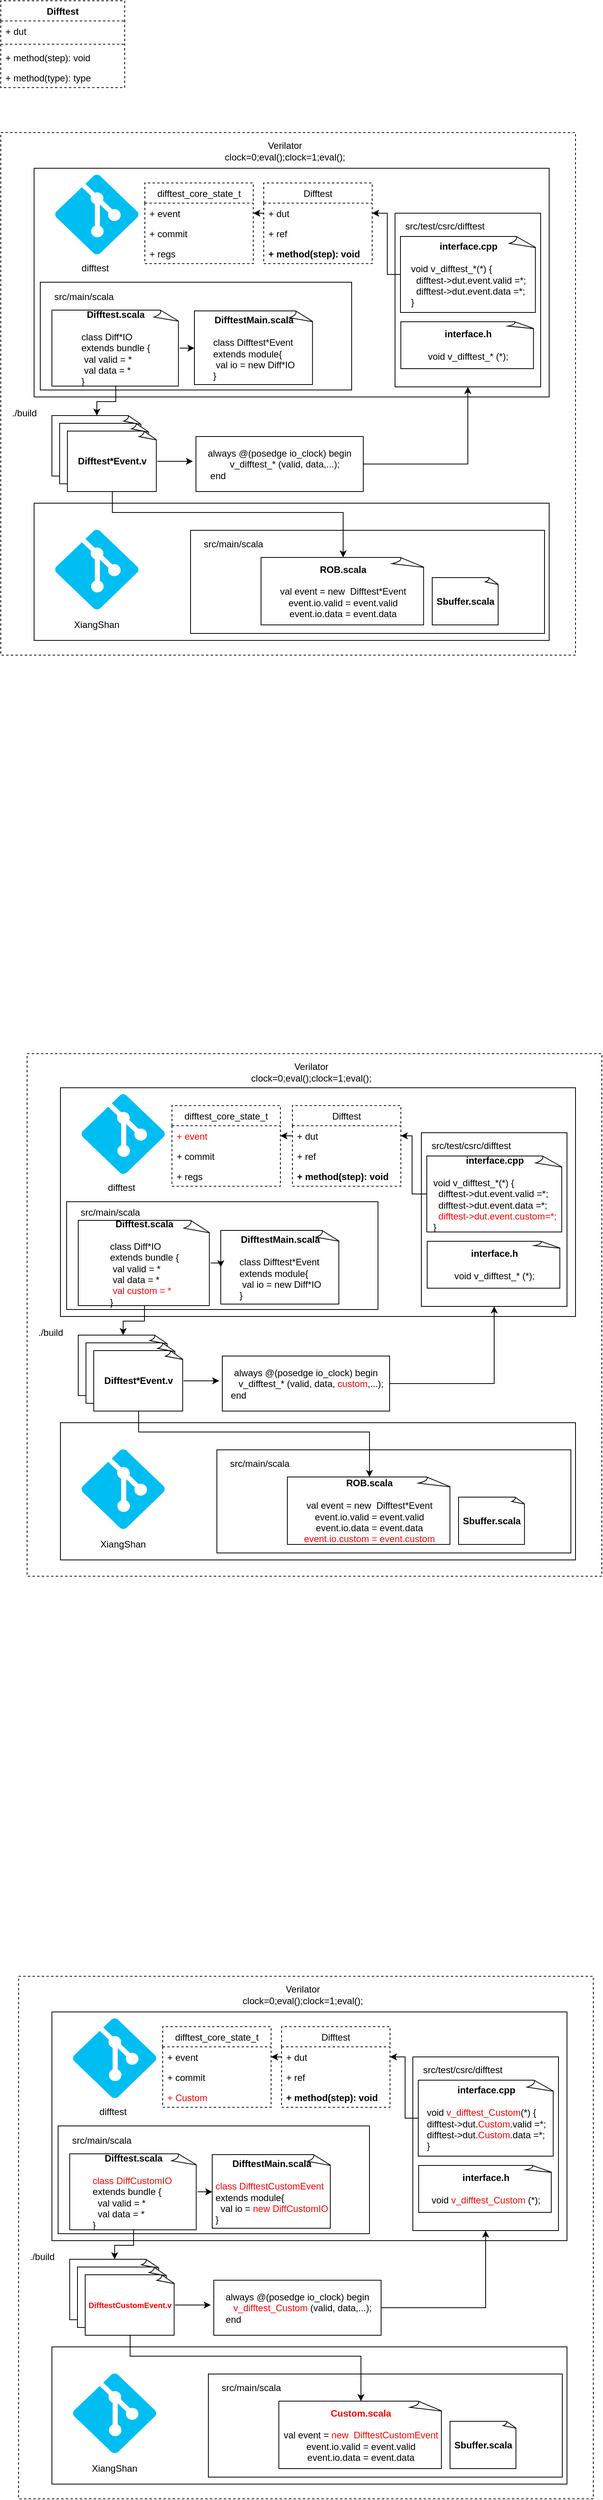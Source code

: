 <mxfile version="20.6.0" type="github">
  <diagram id="c9EQJKy3X6T9OGDmbaaM" name="第 1 页">
    <mxGraphModel dx="976" dy="1898" grid="0" gridSize="10" guides="1" tooltips="1" connect="1" arrows="1" fold="1" page="1" pageScale="1" pageWidth="827" pageHeight="1169" math="0" shadow="0">
      <root>
        <mxCell id="0" />
        <mxCell id="1" parent="0" />
        <mxCell id="W4_UKcA4W3yy70WwRPlZ-66" value="" style="rounded=0;whiteSpace=wrap;html=1;fontColor=#FF0000;fillColor=none;dashed=1;" vertex="1" parent="1">
          <mxGeometry x="50" y="1212" width="742" height="674" as="geometry" />
        </mxCell>
        <mxCell id="W4_UKcA4W3yy70WwRPlZ-64" value="" style="rounded=0;whiteSpace=wrap;html=1;fontColor=#FF0000;fillColor=none;dashed=1;" vertex="1" parent="1">
          <mxGeometry x="16" y="24" width="742" height="674" as="geometry" />
        </mxCell>
        <mxCell id="W4_UKcA4W3yy70WwRPlZ-2" value="" style="rounded=0;whiteSpace=wrap;html=1;" vertex="1" parent="1">
          <mxGeometry x="59" y="70" width="665" height="295" as="geometry" />
        </mxCell>
        <mxCell id="W4_UKcA4W3yy70WwRPlZ-1" value="" style="verticalLabelPosition=bottom;html=1;verticalAlign=top;align=center;strokeColor=none;fillColor=#00BEF2;shape=mxgraph.azure.git_repository;" vertex="1" parent="1">
          <mxGeometry x="86" y="78" width="108" height="103" as="geometry" />
        </mxCell>
        <mxCell id="W4_UKcA4W3yy70WwRPlZ-3" value="difftest" style="text;html=1;strokeColor=none;fillColor=none;align=center;verticalAlign=middle;whiteSpace=wrap;rounded=0;" vertex="1" parent="1">
          <mxGeometry x="108" y="184" width="60" height="30" as="geometry" />
        </mxCell>
        <mxCell id="W4_UKcA4W3yy70WwRPlZ-9" style="edgeStyle=orthogonalEdgeStyle;rounded=0;orthogonalLoop=1;jettySize=auto;html=1;exitX=0.5;exitY=1;exitDx=0;exitDy=0;exitPerimeter=0;" edge="1" parent="1" source="W4_UKcA4W3yy70WwRPlZ-7" target="W4_UKcA4W3yy70WwRPlZ-8">
          <mxGeometry relative="1" as="geometry" />
        </mxCell>
        <mxCell id="W4_UKcA4W3yy70WwRPlZ-8" value="Difftest*.v" style="whiteSpace=wrap;html=1;shape=mxgraph.basic.document" vertex="1" parent="1">
          <mxGeometry x="82" y="389" width="116" height="78" as="geometry" />
        </mxCell>
        <mxCell id="W4_UKcA4W3yy70WwRPlZ-10" value="Difftest*.v" style="whiteSpace=wrap;html=1;shape=mxgraph.basic.document" vertex="1" parent="1">
          <mxGeometry x="92" y="399" width="116" height="78" as="geometry" />
        </mxCell>
        <mxCell id="W4_UKcA4W3yy70WwRPlZ-13" style="edgeStyle=orthogonalEdgeStyle;rounded=0;orthogonalLoop=1;jettySize=auto;html=1;exitX=1;exitY=0.5;exitDx=0;exitDy=0;exitPerimeter=0;" edge="1" parent="1" source="W4_UKcA4W3yy70WwRPlZ-11">
          <mxGeometry relative="1" as="geometry">
            <mxPoint x="264" y="448" as="targetPoint" />
          </mxGeometry>
        </mxCell>
        <mxCell id="W4_UKcA4W3yy70WwRPlZ-11" value="&lt;b&gt;Difftest*Event.v&lt;/b&gt;" style="whiteSpace=wrap;html=1;shape=mxgraph.basic.document" vertex="1" parent="1">
          <mxGeometry x="102" y="409" width="116" height="78" as="geometry" />
        </mxCell>
        <mxCell id="W4_UKcA4W3yy70WwRPlZ-21" value="" style="rounded=0;whiteSpace=wrap;html=1;fillColor=none;" vertex="1" parent="1">
          <mxGeometry x="67" y="217" width="402" height="139" as="geometry" />
        </mxCell>
        <mxCell id="W4_UKcA4W3yy70WwRPlZ-30" style="edgeStyle=orthogonalEdgeStyle;rounded=0;orthogonalLoop=1;jettySize=auto;html=1;exitX=1;exitY=0.5;exitDx=0;exitDy=0;" edge="1" parent="1" source="W4_UKcA4W3yy70WwRPlZ-14" target="W4_UKcA4W3yy70WwRPlZ-22">
          <mxGeometry relative="1" as="geometry" />
        </mxCell>
        <mxCell id="W4_UKcA4W3yy70WwRPlZ-14" value="&lt;div&gt;always @(posedge io_clock) begin&lt;/div&gt;&lt;div&gt;&amp;nbsp; &amp;nbsp; v_difftest_* (valid, data,...);&lt;/div&gt;&lt;div&gt;&lt;div style=&quot;text-align: left;&quot;&gt;&amp;nbsp;end&lt;/div&gt;&lt;/div&gt;" style="rounded=0;whiteSpace=wrap;html=1;" vertex="1" parent="1">
          <mxGeometry x="268" y="416" width="216" height="71" as="geometry" />
        </mxCell>
        <mxCell id="W4_UKcA4W3yy70WwRPlZ-15" value="./build" style="text;html=1;align=center;verticalAlign=middle;resizable=0;points=[];autosize=1;strokeColor=none;fillColor=none;" vertex="1" parent="1">
          <mxGeometry x="21" y="373" width="50" height="26" as="geometry" />
        </mxCell>
        <mxCell id="W4_UKcA4W3yy70WwRPlZ-18" value="&lt;b&gt;DifftestMain.scala&lt;br&gt;&lt;/b&gt;&lt;br&gt;&lt;div style=&quot;text-align: left;&quot;&gt;class Difftest*Event&lt;/div&gt;&lt;div style=&quot;text-align: left;&quot;&gt;extends module{&lt;/div&gt;&lt;div style=&quot;text-align: left;&quot;&gt;&lt;span style=&quot;white-space: pre;&quot;&gt;	&lt;/span&gt;val io = new Diff*IO&lt;/div&gt;&lt;div style=&quot;text-align: left;&quot;&gt;}&lt;/div&gt;" style="whiteSpace=wrap;html=1;shape=mxgraph.basic.document" vertex="1" parent="1">
          <mxGeometry x="266" y="254" width="154" height="95" as="geometry" />
        </mxCell>
        <mxCell id="W4_UKcA4W3yy70WwRPlZ-23" style="edgeStyle=orthogonalEdgeStyle;rounded=0;orthogonalLoop=1;jettySize=auto;html=1;exitX=1;exitY=0.5;exitDx=0;exitDy=0;exitPerimeter=0;entryX=0;entryY=0.5;entryDx=0;entryDy=0;entryPerimeter=0;" edge="1" parent="1" source="W4_UKcA4W3yy70WwRPlZ-7" target="W4_UKcA4W3yy70WwRPlZ-18">
          <mxGeometry relative="1" as="geometry" />
        </mxCell>
        <mxCell id="W4_UKcA4W3yy70WwRPlZ-7" value="&lt;b&gt;Difftest.scala&lt;br&gt;&lt;/b&gt;&lt;br&gt;&lt;div style=&quot;text-align: left;&quot;&gt;class Diff*IO&amp;nbsp;&lt;/div&gt;&lt;div style=&quot;text-align: left;&quot;&gt;extends bundle {&lt;/div&gt;&lt;div style=&quot;text-align: left;&quot;&gt;&lt;span style=&quot;white-space: pre;&quot;&gt;	val valid = *&lt;/span&gt;&lt;br&gt;&lt;/div&gt;&lt;div style=&quot;text-align: left;&quot;&gt;&lt;span style=&quot;white-space: pre;&quot;&gt;	val data = *&lt;/span&gt;&lt;br&gt;&lt;/div&gt;&lt;div style=&quot;&quot;&gt;&lt;div style=&quot;&quot;&gt;&lt;div style=&quot;&quot;&gt;&lt;div style=&quot;&quot;&gt;&lt;div style=&quot;text-align: left;&quot;&gt;}&lt;/div&gt;&lt;/div&gt;&lt;/div&gt;&lt;/div&gt;&lt;/div&gt;" style="whiteSpace=wrap;html=1;shape=mxgraph.basic.document" vertex="1" parent="1">
          <mxGeometry x="82" y="253" width="165" height="98" as="geometry" />
        </mxCell>
        <mxCell id="W4_UKcA4W3yy70WwRPlZ-22" value="" style="rounded=0;whiteSpace=wrap;html=1;fillColor=none;" vertex="1" parent="1">
          <mxGeometry x="525" y="128" width="188" height="224" as="geometry" />
        </mxCell>
        <mxCell id="W4_UKcA4W3yy70WwRPlZ-24" value="src/main/scala" style="text;html=1;align=center;verticalAlign=middle;resizable=0;points=[];autosize=1;strokeColor=none;fillColor=none;" vertex="1" parent="1">
          <mxGeometry x="75" y="223" width="95" height="26" as="geometry" />
        </mxCell>
        <mxCell id="W4_UKcA4W3yy70WwRPlZ-25" value="src/test/csrc/difftest" style="text;html=1;align=center;verticalAlign=middle;resizable=0;points=[];autosize=1;strokeColor=none;fillColor=none;" vertex="1" parent="1">
          <mxGeometry x="529" y="132" width="120" height="26" as="geometry" />
        </mxCell>
        <mxCell id="W4_UKcA4W3yy70WwRPlZ-26" value="&lt;b&gt;interface.h&lt;/b&gt;&lt;br&gt;&lt;br&gt;void v_difftest_* (*);" style="whiteSpace=wrap;html=1;shape=mxgraph.basic.document" vertex="1" parent="1">
          <mxGeometry x="532.5" y="268" width="173" height="60.5" as="geometry" />
        </mxCell>
        <mxCell id="W4_UKcA4W3yy70WwRPlZ-83" style="edgeStyle=orthogonalEdgeStyle;rounded=0;orthogonalLoop=1;jettySize=auto;html=1;exitX=0;exitY=0.5;exitDx=0;exitDy=0;exitPerimeter=0;entryX=1;entryY=0.5;entryDx=0;entryDy=0;fontColor=#000000;" edge="1" parent="1" source="W4_UKcA4W3yy70WwRPlZ-27" target="W4_UKcA4W3yy70WwRPlZ-75">
          <mxGeometry relative="1" as="geometry">
            <Array as="points">
              <mxPoint x="515" y="207" />
              <mxPoint x="515" y="128" />
            </Array>
          </mxGeometry>
        </mxCell>
        <mxCell id="W4_UKcA4W3yy70WwRPlZ-27" value="&lt;b&gt;interface.cpp&lt;br&gt;&lt;/b&gt;&lt;br&gt;&lt;div style=&quot;text-align: left;&quot;&gt;void v_difftest_*(*) {&lt;/div&gt;&lt;div style=&quot;text-align: left;&quot;&gt;&lt;span style=&quot;white-space: pre;&quot;&gt;  difftest-&amp;gt;dut.event.valid =*;&lt;/span&gt;&lt;/div&gt;&lt;div style=&quot;text-align: left;&quot;&gt;&lt;span style=&quot;white-space: pre;&quot;&gt;&lt;span style=&quot;white-space: pre;&quot;&gt;  difftest-&amp;gt;dut.event.data =*;&lt;/span&gt;&lt;br&gt;&lt;/span&gt;&lt;/div&gt;&lt;div style=&quot;text-align: left;&quot;&gt;}&lt;/div&gt;" style="whiteSpace=wrap;html=1;shape=mxgraph.basic.document" vertex="1" parent="1">
          <mxGeometry x="532" y="158" width="176" height="98" as="geometry" />
        </mxCell>
        <mxCell id="W4_UKcA4W3yy70WwRPlZ-31" value="" style="group" vertex="1" connectable="0" parent="1">
          <mxGeometry x="59" y="502" width="665" height="177" as="geometry" />
        </mxCell>
        <mxCell id="W4_UKcA4W3yy70WwRPlZ-4" value="" style="rounded=0;whiteSpace=wrap;html=1;" vertex="1" parent="W4_UKcA4W3yy70WwRPlZ-31">
          <mxGeometry width="665" height="177" as="geometry" />
        </mxCell>
        <mxCell id="W4_UKcA4W3yy70WwRPlZ-5" value="" style="verticalLabelPosition=bottom;html=1;verticalAlign=top;align=center;strokeColor=none;fillColor=#00BEF2;shape=mxgraph.azure.git_repository;" vertex="1" parent="W4_UKcA4W3yy70WwRPlZ-31">
          <mxGeometry x="27" y="34" width="108" height="103" as="geometry" />
        </mxCell>
        <mxCell id="W4_UKcA4W3yy70WwRPlZ-6" value="XiangShan" style="text;html=1;strokeColor=none;fillColor=none;align=center;verticalAlign=middle;whiteSpace=wrap;rounded=0;" vertex="1" parent="W4_UKcA4W3yy70WwRPlZ-31">
          <mxGeometry x="51" y="142" width="60" height="30" as="geometry" />
        </mxCell>
        <mxCell id="W4_UKcA4W3yy70WwRPlZ-16" value="" style="rounded=0;whiteSpace=wrap;html=1;" vertex="1" parent="W4_UKcA4W3yy70WwRPlZ-31">
          <mxGeometry x="202" y="35" width="457" height="133" as="geometry" />
        </mxCell>
        <mxCell id="W4_UKcA4W3yy70WwRPlZ-17" value="src/main/scala" style="text;html=1;align=center;verticalAlign=middle;resizable=0;points=[];autosize=1;strokeColor=none;fillColor=none;" vertex="1" parent="W4_UKcA4W3yy70WwRPlZ-31">
          <mxGeometry x="209" y="40" width="95" height="26" as="geometry" />
        </mxCell>
        <mxCell id="W4_UKcA4W3yy70WwRPlZ-19" value="&lt;b&gt;ROB.scala&lt;/b&gt;&lt;br&gt;&lt;br&gt;val event = new &amp;nbsp;Difftest*Event&lt;br&gt;event.io.valid = event.valid&lt;br&gt;event.io.data = event.data" style="whiteSpace=wrap;html=1;shape=mxgraph.basic.document" vertex="1" parent="W4_UKcA4W3yy70WwRPlZ-31">
          <mxGeometry x="293" y="70" width="212" height="87" as="geometry" />
        </mxCell>
        <mxCell id="W4_UKcA4W3yy70WwRPlZ-20" value="&lt;b&gt;Sbuffer.scala&lt;/b&gt;" style="whiteSpace=wrap;html=1;shape=mxgraph.basic.document" vertex="1" parent="W4_UKcA4W3yy70WwRPlZ-31">
          <mxGeometry x="514" y="96" width="86" height="61" as="geometry" />
        </mxCell>
        <mxCell id="W4_UKcA4W3yy70WwRPlZ-29" style="edgeStyle=orthogonalEdgeStyle;rounded=0;orthogonalLoop=1;jettySize=auto;html=1;exitX=0.5;exitY=1;exitDx=0;exitDy=0;exitPerimeter=0;entryX=0.5;entryY=0;entryDx=0;entryDy=0;entryPerimeter=0;" edge="1" parent="1" source="W4_UKcA4W3yy70WwRPlZ-11" target="W4_UKcA4W3yy70WwRPlZ-19">
          <mxGeometry relative="1" as="geometry">
            <Array as="points">
              <mxPoint x="160" y="514" />
              <mxPoint x="458" y="514" />
            </Array>
          </mxGeometry>
        </mxCell>
        <mxCell id="W4_UKcA4W3yy70WwRPlZ-32" value="" style="rounded=0;whiteSpace=wrap;html=1;" vertex="1" parent="1">
          <mxGeometry x="93" y="1256" width="665" height="295" as="geometry" />
        </mxCell>
        <mxCell id="W4_UKcA4W3yy70WwRPlZ-33" value="" style="verticalLabelPosition=bottom;html=1;verticalAlign=top;align=center;strokeColor=none;fillColor=#00BEF2;shape=mxgraph.azure.git_repository;" vertex="1" parent="1">
          <mxGeometry x="120" y="1264" width="108" height="103" as="geometry" />
        </mxCell>
        <mxCell id="W4_UKcA4W3yy70WwRPlZ-34" value="difftest" style="text;html=1;strokeColor=none;fillColor=none;align=center;verticalAlign=middle;whiteSpace=wrap;rounded=0;" vertex="1" parent="1">
          <mxGeometry x="142" y="1370" width="60" height="30" as="geometry" />
        </mxCell>
        <mxCell id="W4_UKcA4W3yy70WwRPlZ-35" style="edgeStyle=orthogonalEdgeStyle;rounded=0;orthogonalLoop=1;jettySize=auto;html=1;exitX=0.5;exitY=1;exitDx=0;exitDy=0;exitPerimeter=0;" edge="1" parent="1" source="W4_UKcA4W3yy70WwRPlZ-46" target="W4_UKcA4W3yy70WwRPlZ-36">
          <mxGeometry relative="1" as="geometry" />
        </mxCell>
        <mxCell id="W4_UKcA4W3yy70WwRPlZ-36" value="Difftest*.v" style="whiteSpace=wrap;html=1;shape=mxgraph.basic.document" vertex="1" parent="1">
          <mxGeometry x="116" y="1575" width="116" height="78" as="geometry" />
        </mxCell>
        <mxCell id="W4_UKcA4W3yy70WwRPlZ-37" value="Difftest*.v" style="whiteSpace=wrap;html=1;shape=mxgraph.basic.document" vertex="1" parent="1">
          <mxGeometry x="126" y="1585" width="116" height="78" as="geometry" />
        </mxCell>
        <mxCell id="W4_UKcA4W3yy70WwRPlZ-38" style="edgeStyle=orthogonalEdgeStyle;rounded=0;orthogonalLoop=1;jettySize=auto;html=1;exitX=1;exitY=0.5;exitDx=0;exitDy=0;exitPerimeter=0;" edge="1" parent="1" source="W4_UKcA4W3yy70WwRPlZ-39">
          <mxGeometry relative="1" as="geometry">
            <mxPoint x="298" y="1634" as="targetPoint" />
          </mxGeometry>
        </mxCell>
        <mxCell id="W4_UKcA4W3yy70WwRPlZ-39" value="&lt;b&gt;Difftest*Event.v&lt;/b&gt;" style="whiteSpace=wrap;html=1;shape=mxgraph.basic.document" vertex="1" parent="1">
          <mxGeometry x="136" y="1595" width="116" height="78" as="geometry" />
        </mxCell>
        <mxCell id="W4_UKcA4W3yy70WwRPlZ-40" value="" style="rounded=0;whiteSpace=wrap;html=1;fillColor=none;" vertex="1" parent="1">
          <mxGeometry x="101" y="1403" width="402" height="139" as="geometry" />
        </mxCell>
        <mxCell id="W4_UKcA4W3yy70WwRPlZ-41" style="edgeStyle=orthogonalEdgeStyle;rounded=0;orthogonalLoop=1;jettySize=auto;html=1;exitX=1;exitY=0.5;exitDx=0;exitDy=0;" edge="1" parent="1" source="W4_UKcA4W3yy70WwRPlZ-42" target="W4_UKcA4W3yy70WwRPlZ-47">
          <mxGeometry relative="1" as="geometry" />
        </mxCell>
        <mxCell id="W4_UKcA4W3yy70WwRPlZ-42" value="&lt;div&gt;always @(posedge io_clock) begin&lt;/div&gt;&lt;div&gt;&amp;nbsp; &amp;nbsp; v_difftest_* (valid, data, &lt;font color=&quot;#ff0000&quot;&gt;custom&lt;/font&gt;,...);&lt;/div&gt;&lt;div&gt;&lt;div style=&quot;text-align: left;&quot;&gt;&amp;nbsp;end&lt;/div&gt;&lt;/div&gt;" style="rounded=0;whiteSpace=wrap;html=1;" vertex="1" parent="1">
          <mxGeometry x="302" y="1602" width="216" height="71" as="geometry" />
        </mxCell>
        <mxCell id="W4_UKcA4W3yy70WwRPlZ-43" value="./build" style="text;html=1;align=center;verticalAlign=middle;resizable=0;points=[];autosize=1;strokeColor=none;fillColor=none;" vertex="1" parent="1">
          <mxGeometry x="55" y="1559" width="50" height="26" as="geometry" />
        </mxCell>
        <mxCell id="W4_UKcA4W3yy70WwRPlZ-44" value="&lt;b&gt;DifftestMain.scala&lt;br&gt;&lt;/b&gt;&lt;br&gt;&lt;div style=&quot;text-align: left;&quot;&gt;class Difftest*Event&lt;/div&gt;&lt;div style=&quot;text-align: left;&quot;&gt;extends module{&lt;/div&gt;&lt;div style=&quot;text-align: left;&quot;&gt;&lt;span style=&quot;white-space: pre;&quot;&gt;	&lt;/span&gt;val io = new Diff*IO&lt;/div&gt;&lt;div style=&quot;text-align: left;&quot;&gt;}&lt;/div&gt;" style="whiteSpace=wrap;html=1;shape=mxgraph.basic.document" vertex="1" parent="1">
          <mxGeometry x="300" y="1440" width="154" height="95" as="geometry" />
        </mxCell>
        <mxCell id="W4_UKcA4W3yy70WwRPlZ-45" style="edgeStyle=orthogonalEdgeStyle;rounded=0;orthogonalLoop=1;jettySize=auto;html=1;exitX=1;exitY=0.5;exitDx=0;exitDy=0;exitPerimeter=0;entryX=0;entryY=0.5;entryDx=0;entryDy=0;entryPerimeter=0;" edge="1" parent="1" source="W4_UKcA4W3yy70WwRPlZ-46" target="W4_UKcA4W3yy70WwRPlZ-44">
          <mxGeometry relative="1" as="geometry" />
        </mxCell>
        <mxCell id="W4_UKcA4W3yy70WwRPlZ-46" value="&lt;b&gt;Difftest.scala&lt;br&gt;&lt;/b&gt;&lt;br&gt;&lt;div style=&quot;text-align: left;&quot;&gt;class Diff*IO&amp;nbsp;&lt;/div&gt;&lt;div style=&quot;text-align: left;&quot;&gt;extends bundle {&lt;/div&gt;&lt;div style=&quot;text-align: left;&quot;&gt;&lt;span style=&quot;white-space: pre;&quot;&gt;	val valid = *&lt;/span&gt;&lt;br&gt;&lt;/div&gt;&lt;div style=&quot;text-align: left;&quot;&gt;&lt;span style=&quot;white-space: pre;&quot;&gt;	val data = *&lt;/span&gt;&lt;br&gt;&lt;/div&gt;&lt;div style=&quot;text-align: left;&quot;&gt;&lt;span style=&quot;white-space: pre;&quot;&gt;&lt;font color=&quot;#ff0000&quot;&gt;&lt;span style=&quot;white-space: pre;&quot;&gt;	val custom = *&lt;/span&gt;&lt;br&gt;&lt;/font&gt;&lt;/span&gt;&lt;/div&gt;&lt;div style=&quot;&quot;&gt;&lt;div style=&quot;&quot;&gt;&lt;div style=&quot;&quot;&gt;&lt;div style=&quot;&quot;&gt;&lt;div style=&quot;text-align: left;&quot;&gt;}&lt;/div&gt;&lt;/div&gt;&lt;/div&gt;&lt;/div&gt;&lt;/div&gt;" style="whiteSpace=wrap;html=1;shape=mxgraph.basic.document" vertex="1" parent="1">
          <mxGeometry x="116" y="1427" width="171" height="110" as="geometry" />
        </mxCell>
        <mxCell id="W4_UKcA4W3yy70WwRPlZ-47" value="" style="rounded=0;whiteSpace=wrap;html=1;fillColor=none;" vertex="1" parent="1">
          <mxGeometry x="559" y="1314" width="188" height="224" as="geometry" />
        </mxCell>
        <mxCell id="W4_UKcA4W3yy70WwRPlZ-48" value="src/main/scala" style="text;html=1;align=center;verticalAlign=middle;resizable=0;points=[];autosize=1;strokeColor=none;fillColor=none;" vertex="1" parent="1">
          <mxGeometry x="109" y="1404" width="95" height="26" as="geometry" />
        </mxCell>
        <mxCell id="W4_UKcA4W3yy70WwRPlZ-49" value="src/test/csrc/difftest" style="text;html=1;align=center;verticalAlign=middle;resizable=0;points=[];autosize=1;strokeColor=none;fillColor=none;" vertex="1" parent="1">
          <mxGeometry x="563" y="1318" width="120" height="26" as="geometry" />
        </mxCell>
        <mxCell id="W4_UKcA4W3yy70WwRPlZ-50" value="&lt;b&gt;interface.h&lt;br&gt;&lt;/b&gt;&lt;br&gt;void v_difftest_* (*);" style="whiteSpace=wrap;html=1;shape=mxgraph.basic.document" vertex="1" parent="1">
          <mxGeometry x="566.5" y="1454" width="173" height="60.5" as="geometry" />
        </mxCell>
        <mxCell id="W4_UKcA4W3yy70WwRPlZ-94" style="edgeStyle=orthogonalEdgeStyle;rounded=0;orthogonalLoop=1;jettySize=auto;html=1;exitX=0;exitY=0.5;exitDx=0;exitDy=0;exitPerimeter=0;entryX=1;entryY=0.5;entryDx=0;entryDy=0;fontColor=#FF0000;" edge="1" parent="1" source="W4_UKcA4W3yy70WwRPlZ-51" target="W4_UKcA4W3yy70WwRPlZ-87">
          <mxGeometry relative="1" as="geometry">
            <Array as="points">
              <mxPoint x="547" y="1393" />
              <mxPoint x="547" y="1318" />
            </Array>
          </mxGeometry>
        </mxCell>
        <mxCell id="W4_UKcA4W3yy70WwRPlZ-51" value="&lt;b&gt;interface.cpp&lt;/b&gt;&lt;br&gt;&lt;br&gt;&lt;div style=&quot;text-align: left;&quot;&gt;void v_difftest_*(*) {&lt;/div&gt;&lt;div style=&quot;text-align: left;&quot;&gt;&lt;span style=&quot;white-space: pre;&quot;&gt;  difftest-&amp;gt;dut.event.valid =*;&lt;/span&gt;&lt;/div&gt;&lt;div style=&quot;text-align: left;&quot;&gt;&lt;span style=&quot;white-space: pre;&quot;&gt;&lt;span style=&quot;white-space: pre;&quot;&gt;  difftest-&amp;gt;dut.event.data =*;&lt;/span&gt;&lt;br&gt;&lt;/span&gt;&lt;/div&gt;&lt;div style=&quot;text-align: left;&quot;&gt;&lt;font color=&quot;#ff0000&quot;&gt;&lt;span style=&quot;white-space: pre;&quot;&gt;  difftest-&amp;gt;dut.event.custom=*;&lt;/span&gt;&lt;br&gt;&lt;/font&gt;&lt;/div&gt;&lt;div style=&quot;text-align: left;&quot;&gt;}&lt;/div&gt;" style="whiteSpace=wrap;html=1;shape=mxgraph.basic.document" vertex="1" parent="1">
          <mxGeometry x="566" y="1344" width="176" height="98" as="geometry" />
        </mxCell>
        <mxCell id="W4_UKcA4W3yy70WwRPlZ-53" value="" style="group" vertex="1" connectable="0" parent="1">
          <mxGeometry x="93" y="1688" width="665" height="177" as="geometry" />
        </mxCell>
        <mxCell id="W4_UKcA4W3yy70WwRPlZ-54" value="" style="rounded=0;whiteSpace=wrap;html=1;" vertex="1" parent="W4_UKcA4W3yy70WwRPlZ-53">
          <mxGeometry width="665" height="177" as="geometry" />
        </mxCell>
        <mxCell id="W4_UKcA4W3yy70WwRPlZ-55" value="" style="verticalLabelPosition=bottom;html=1;verticalAlign=top;align=center;strokeColor=none;fillColor=#00BEF2;shape=mxgraph.azure.git_repository;" vertex="1" parent="W4_UKcA4W3yy70WwRPlZ-53">
          <mxGeometry x="27" y="34" width="108" height="103" as="geometry" />
        </mxCell>
        <mxCell id="W4_UKcA4W3yy70WwRPlZ-56" value="XiangShan" style="text;html=1;strokeColor=none;fillColor=none;align=center;verticalAlign=middle;whiteSpace=wrap;rounded=0;" vertex="1" parent="W4_UKcA4W3yy70WwRPlZ-53">
          <mxGeometry x="51" y="142" width="60" height="30" as="geometry" />
        </mxCell>
        <mxCell id="W4_UKcA4W3yy70WwRPlZ-57" value="" style="rounded=0;whiteSpace=wrap;html=1;" vertex="1" parent="W4_UKcA4W3yy70WwRPlZ-53">
          <mxGeometry x="202" y="35" width="457" height="133" as="geometry" />
        </mxCell>
        <mxCell id="W4_UKcA4W3yy70WwRPlZ-58" value="src/main/scala" style="text;html=1;align=center;verticalAlign=middle;resizable=0;points=[];autosize=1;strokeColor=none;fillColor=none;" vertex="1" parent="W4_UKcA4W3yy70WwRPlZ-53">
          <mxGeometry x="209" y="40" width="95" height="26" as="geometry" />
        </mxCell>
        <mxCell id="W4_UKcA4W3yy70WwRPlZ-59" value="&lt;b&gt;ROB.scala&lt;/b&gt;&lt;br&gt;&lt;br&gt;val event = new &amp;nbsp;Difftest*Event&lt;br&gt;event.io.valid = event.valid&lt;br&gt;event.io.data = event.data&lt;br&gt;&lt;font color=&quot;#ff0000&quot;&gt;event.io.custom = event.custom&lt;/font&gt;" style="whiteSpace=wrap;html=1;shape=mxgraph.basic.document" vertex="1" parent="W4_UKcA4W3yy70WwRPlZ-53">
          <mxGeometry x="293" y="70" width="212" height="87" as="geometry" />
        </mxCell>
        <mxCell id="W4_UKcA4W3yy70WwRPlZ-60" value="&lt;b&gt;Sbuffer.scala&lt;/b&gt;" style="whiteSpace=wrap;html=1;shape=mxgraph.basic.document" vertex="1" parent="W4_UKcA4W3yy70WwRPlZ-53">
          <mxGeometry x="514" y="96" width="86" height="61" as="geometry" />
        </mxCell>
        <mxCell id="W4_UKcA4W3yy70WwRPlZ-61" style="edgeStyle=orthogonalEdgeStyle;rounded=0;orthogonalLoop=1;jettySize=auto;html=1;exitX=0.5;exitY=1;exitDx=0;exitDy=0;exitPerimeter=0;entryX=0.5;entryY=0;entryDx=0;entryDy=0;entryPerimeter=0;" edge="1" parent="1" source="W4_UKcA4W3yy70WwRPlZ-39" target="W4_UKcA4W3yy70WwRPlZ-59">
          <mxGeometry relative="1" as="geometry">
            <Array as="points">
              <mxPoint x="194" y="1700" />
              <mxPoint x="492" y="1700" />
            </Array>
          </mxGeometry>
        </mxCell>
        <mxCell id="W4_UKcA4W3yy70WwRPlZ-65" value="&lt;font color=&quot;#000000&quot;&gt;Verilator&lt;br&gt;clock=0;eval();clock=1;eval();&lt;br&gt;&lt;/font&gt;" style="text;html=1;strokeColor=none;fillColor=none;align=center;verticalAlign=middle;whiteSpace=wrap;rounded=0;dashed=1;fontColor=#FF0000;" vertex="1" parent="1">
          <mxGeometry x="26" y="30" width="714" height="35" as="geometry" />
        </mxCell>
        <mxCell id="W4_UKcA4W3yy70WwRPlZ-67" value="&lt;font color=&quot;#000000&quot;&gt;Verilator&lt;br&gt;clock=0;eval();clock=1;eval();&lt;br&gt;&lt;/font&gt;" style="text;html=1;strokeColor=none;fillColor=none;align=center;verticalAlign=middle;whiteSpace=wrap;rounded=0;dashed=1;fontColor=#FF0000;" vertex="1" parent="1">
          <mxGeometry x="60" y="1218" width="714" height="35" as="geometry" />
        </mxCell>
        <mxCell id="W4_UKcA4W3yy70WwRPlZ-68" value="Difftest" style="swimlane;fontStyle=1;align=center;verticalAlign=top;childLayout=stackLayout;horizontal=1;startSize=26;horizontalStack=0;resizeParent=1;resizeParentMax=0;resizeLast=0;collapsible=1;marginBottom=0;dashed=1;fontColor=#000000;fillColor=none;" vertex="1" parent="1">
          <mxGeometry x="16" y="-146" width="160" height="112" as="geometry">
            <mxRectangle x="-85" y="-121" width="76" height="26" as="alternateBounds" />
          </mxGeometry>
        </mxCell>
        <mxCell id="W4_UKcA4W3yy70WwRPlZ-69" value="+ dut&#xa;" style="text;strokeColor=none;fillColor=none;align=left;verticalAlign=top;spacingLeft=4;spacingRight=4;overflow=hidden;rotatable=0;points=[[0,0.5],[1,0.5]];portConstraint=eastwest;dashed=1;fontColor=#000000;" vertex="1" parent="W4_UKcA4W3yy70WwRPlZ-68">
          <mxGeometry y="26" width="160" height="26" as="geometry" />
        </mxCell>
        <mxCell id="W4_UKcA4W3yy70WwRPlZ-70" value="" style="line;strokeWidth=1;fillColor=none;align=left;verticalAlign=middle;spacingTop=-1;spacingLeft=3;spacingRight=3;rotatable=0;labelPosition=right;points=[];portConstraint=eastwest;strokeColor=inherit;dashed=1;fontColor=#000000;" vertex="1" parent="W4_UKcA4W3yy70WwRPlZ-68">
          <mxGeometry y="52" width="160" height="8" as="geometry" />
        </mxCell>
        <mxCell id="W4_UKcA4W3yy70WwRPlZ-71" value="+ method(step): void " style="text;strokeColor=none;fillColor=none;align=left;verticalAlign=top;spacingLeft=4;spacingRight=4;overflow=hidden;rotatable=0;points=[[0,0.5],[1,0.5]];portConstraint=eastwest;dashed=1;fontColor=#000000;" vertex="1" parent="W4_UKcA4W3yy70WwRPlZ-68">
          <mxGeometry y="60" width="160" height="26" as="geometry" />
        </mxCell>
        <mxCell id="W4_UKcA4W3yy70WwRPlZ-72" value="+ method(type): type " style="text;strokeColor=none;fillColor=none;align=left;verticalAlign=top;spacingLeft=4;spacingRight=4;overflow=hidden;rotatable=0;points=[[0,0.5],[1,0.5]];portConstraint=eastwest;dashed=1;fontColor=#000000;" vertex="1" parent="W4_UKcA4W3yy70WwRPlZ-68">
          <mxGeometry y="86" width="160" height="26" as="geometry" />
        </mxCell>
        <mxCell id="W4_UKcA4W3yy70WwRPlZ-74" value="Difftest" style="swimlane;fontStyle=0;childLayout=stackLayout;horizontal=1;startSize=26;fillColor=none;horizontalStack=0;resizeParent=1;resizeParentMax=0;resizeLast=0;collapsible=1;marginBottom=0;dashed=1;fontColor=#000000;" vertex="1" parent="1">
          <mxGeometry x="355.5" y="89" width="140" height="104" as="geometry" />
        </mxCell>
        <mxCell id="W4_UKcA4W3yy70WwRPlZ-75" value="+ dut" style="text;strokeColor=none;fillColor=none;align=left;verticalAlign=top;spacingLeft=4;spacingRight=4;overflow=hidden;rotatable=0;points=[[0,0.5],[1,0.5]];portConstraint=eastwest;dashed=1;fontColor=#000000;" vertex="1" parent="W4_UKcA4W3yy70WwRPlZ-74">
          <mxGeometry y="26" width="140" height="26" as="geometry" />
        </mxCell>
        <mxCell id="W4_UKcA4W3yy70WwRPlZ-76" value="+ ref" style="text;strokeColor=none;fillColor=none;align=left;verticalAlign=top;spacingLeft=4;spacingRight=4;overflow=hidden;rotatable=0;points=[[0,0.5],[1,0.5]];portConstraint=eastwest;dashed=1;fontColor=#000000;" vertex="1" parent="W4_UKcA4W3yy70WwRPlZ-74">
          <mxGeometry y="52" width="140" height="26" as="geometry" />
        </mxCell>
        <mxCell id="W4_UKcA4W3yy70WwRPlZ-82" value="+ method(step): void " style="text;strokeColor=none;fillColor=none;align=left;verticalAlign=top;spacingLeft=4;spacingRight=4;overflow=hidden;rotatable=0;points=[[0,0.5],[1,0.5]];portConstraint=eastwest;dashed=1;fontColor=#000000;fontStyle=1" vertex="1" parent="W4_UKcA4W3yy70WwRPlZ-74">
          <mxGeometry y="78" width="140" height="26" as="geometry" />
        </mxCell>
        <mxCell id="W4_UKcA4W3yy70WwRPlZ-78" value="difftest_core_state_t" style="swimlane;fontStyle=0;childLayout=stackLayout;horizontal=1;startSize=26;fillColor=none;horizontalStack=0;resizeParent=1;resizeParentMax=0;resizeLast=0;collapsible=1;marginBottom=0;dashed=1;fontColor=#000000;" vertex="1" parent="1">
          <mxGeometry x="202" y="89" width="140" height="104" as="geometry" />
        </mxCell>
        <mxCell id="W4_UKcA4W3yy70WwRPlZ-79" value="+ event" style="text;strokeColor=none;fillColor=none;align=left;verticalAlign=top;spacingLeft=4;spacingRight=4;overflow=hidden;rotatable=0;points=[[0,0.5],[1,0.5]];portConstraint=eastwest;dashed=1;fontColor=#000000;" vertex="1" parent="W4_UKcA4W3yy70WwRPlZ-78">
          <mxGeometry y="26" width="140" height="26" as="geometry" />
        </mxCell>
        <mxCell id="W4_UKcA4W3yy70WwRPlZ-80" value="+ commit" style="text;strokeColor=none;fillColor=none;align=left;verticalAlign=top;spacingLeft=4;spacingRight=4;overflow=hidden;rotatable=0;points=[[0,0.5],[1,0.5]];portConstraint=eastwest;dashed=1;fontColor=#000000;" vertex="1" parent="W4_UKcA4W3yy70WwRPlZ-78">
          <mxGeometry y="52" width="140" height="26" as="geometry" />
        </mxCell>
        <mxCell id="W4_UKcA4W3yy70WwRPlZ-81" value="+ regs" style="text;strokeColor=none;fillColor=none;align=left;verticalAlign=top;spacingLeft=4;spacingRight=4;overflow=hidden;rotatable=0;points=[[0,0.5],[1,0.5]];portConstraint=eastwest;dashed=1;fontColor=#000000;" vertex="1" parent="W4_UKcA4W3yy70WwRPlZ-78">
          <mxGeometry y="78" width="140" height="26" as="geometry" />
        </mxCell>
        <mxCell id="W4_UKcA4W3yy70WwRPlZ-84" style="edgeStyle=orthogonalEdgeStyle;rounded=0;orthogonalLoop=1;jettySize=auto;html=1;exitX=0;exitY=0.5;exitDx=0;exitDy=0;entryX=1;entryY=0.5;entryDx=0;entryDy=0;fontColor=#000000;" edge="1" parent="1" source="W4_UKcA4W3yy70WwRPlZ-75" target="W4_UKcA4W3yy70WwRPlZ-79">
          <mxGeometry relative="1" as="geometry" />
        </mxCell>
        <mxCell id="W4_UKcA4W3yy70WwRPlZ-86" value="Difftest" style="swimlane;fontStyle=0;childLayout=stackLayout;horizontal=1;startSize=26;fillColor=none;horizontalStack=0;resizeParent=1;resizeParentMax=0;resizeLast=0;collapsible=1;marginBottom=0;dashed=1;fontColor=#000000;" vertex="1" parent="1">
          <mxGeometry x="392.5" y="1279" width="140" height="104" as="geometry" />
        </mxCell>
        <mxCell id="W4_UKcA4W3yy70WwRPlZ-87" value="+ dut" style="text;strokeColor=none;fillColor=none;align=left;verticalAlign=top;spacingLeft=4;spacingRight=4;overflow=hidden;rotatable=0;points=[[0,0.5],[1,0.5]];portConstraint=eastwest;dashed=1;fontColor=#000000;" vertex="1" parent="W4_UKcA4W3yy70WwRPlZ-86">
          <mxGeometry y="26" width="140" height="26" as="geometry" />
        </mxCell>
        <mxCell id="W4_UKcA4W3yy70WwRPlZ-88" value="+ ref" style="text;strokeColor=none;fillColor=none;align=left;verticalAlign=top;spacingLeft=4;spacingRight=4;overflow=hidden;rotatable=0;points=[[0,0.5],[1,0.5]];portConstraint=eastwest;dashed=1;fontColor=#000000;" vertex="1" parent="W4_UKcA4W3yy70WwRPlZ-86">
          <mxGeometry y="52" width="140" height="26" as="geometry" />
        </mxCell>
        <mxCell id="W4_UKcA4W3yy70WwRPlZ-89" value="+ method(step): void " style="text;strokeColor=none;fillColor=none;align=left;verticalAlign=top;spacingLeft=4;spacingRight=4;overflow=hidden;rotatable=0;points=[[0,0.5],[1,0.5]];portConstraint=eastwest;dashed=1;fontColor=#000000;fontStyle=1" vertex="1" parent="W4_UKcA4W3yy70WwRPlZ-86">
          <mxGeometry y="78" width="140" height="26" as="geometry" />
        </mxCell>
        <mxCell id="W4_UKcA4W3yy70WwRPlZ-90" value="difftest_core_state_t" style="swimlane;fontStyle=0;childLayout=stackLayout;horizontal=1;startSize=26;fillColor=none;horizontalStack=0;resizeParent=1;resizeParentMax=0;resizeLast=0;collapsible=1;marginBottom=0;dashed=1;fontColor=#000000;" vertex="1" parent="1">
          <mxGeometry x="237" y="1279" width="140" height="104" as="geometry" />
        </mxCell>
        <mxCell id="W4_UKcA4W3yy70WwRPlZ-91" value="+ event" style="text;strokeColor=none;fillColor=none;align=left;verticalAlign=top;spacingLeft=4;spacingRight=4;overflow=hidden;rotatable=0;points=[[0,0.5],[1,0.5]];portConstraint=eastwest;dashed=1;fontColor=#FF0000;" vertex="1" parent="W4_UKcA4W3yy70WwRPlZ-90">
          <mxGeometry y="26" width="140" height="26" as="geometry" />
        </mxCell>
        <mxCell id="W4_UKcA4W3yy70WwRPlZ-92" value="+ commit" style="text;strokeColor=none;fillColor=none;align=left;verticalAlign=top;spacingLeft=4;spacingRight=4;overflow=hidden;rotatable=0;points=[[0,0.5],[1,0.5]];portConstraint=eastwest;dashed=1;fontColor=#000000;" vertex="1" parent="W4_UKcA4W3yy70WwRPlZ-90">
          <mxGeometry y="52" width="140" height="26" as="geometry" />
        </mxCell>
        <mxCell id="W4_UKcA4W3yy70WwRPlZ-93" value="+ regs" style="text;strokeColor=none;fillColor=none;align=left;verticalAlign=top;spacingLeft=4;spacingRight=4;overflow=hidden;rotatable=0;points=[[0,0.5],[1,0.5]];portConstraint=eastwest;dashed=1;fontColor=#000000;" vertex="1" parent="W4_UKcA4W3yy70WwRPlZ-90">
          <mxGeometry y="78" width="140" height="26" as="geometry" />
        </mxCell>
        <mxCell id="W4_UKcA4W3yy70WwRPlZ-95" style="edgeStyle=orthogonalEdgeStyle;rounded=0;orthogonalLoop=1;jettySize=auto;html=1;exitX=0;exitY=0.5;exitDx=0;exitDy=0;entryX=1;entryY=0.5;entryDx=0;entryDy=0;fontColor=#FF0000;" edge="1" parent="1" source="W4_UKcA4W3yy70WwRPlZ-87" target="W4_UKcA4W3yy70WwRPlZ-91">
          <mxGeometry relative="1" as="geometry" />
        </mxCell>
        <mxCell id="W4_UKcA4W3yy70WwRPlZ-97" value="" style="rounded=0;whiteSpace=wrap;html=1;fontColor=#FF0000;fillColor=none;dashed=1;" vertex="1" parent="1">
          <mxGeometry x="39" y="2402" width="742" height="674" as="geometry" />
        </mxCell>
        <mxCell id="W4_UKcA4W3yy70WwRPlZ-98" value="" style="rounded=0;whiteSpace=wrap;html=1;" vertex="1" parent="1">
          <mxGeometry x="82" y="2448" width="665" height="295" as="geometry" />
        </mxCell>
        <mxCell id="W4_UKcA4W3yy70WwRPlZ-99" value="" style="verticalLabelPosition=bottom;html=1;verticalAlign=top;align=center;strokeColor=none;fillColor=#00BEF2;shape=mxgraph.azure.git_repository;" vertex="1" parent="1">
          <mxGeometry x="109" y="2456" width="108" height="103" as="geometry" />
        </mxCell>
        <mxCell id="W4_UKcA4W3yy70WwRPlZ-100" value="difftest" style="text;html=1;strokeColor=none;fillColor=none;align=center;verticalAlign=middle;whiteSpace=wrap;rounded=0;" vertex="1" parent="1">
          <mxGeometry x="131" y="2562" width="60" height="30" as="geometry" />
        </mxCell>
        <mxCell id="W4_UKcA4W3yy70WwRPlZ-101" style="edgeStyle=orthogonalEdgeStyle;rounded=0;orthogonalLoop=1;jettySize=auto;html=1;exitX=0.5;exitY=1;exitDx=0;exitDy=0;exitPerimeter=0;" edge="1" parent="1" source="W4_UKcA4W3yy70WwRPlZ-112" target="W4_UKcA4W3yy70WwRPlZ-102">
          <mxGeometry relative="1" as="geometry" />
        </mxCell>
        <mxCell id="W4_UKcA4W3yy70WwRPlZ-102" value="Difftest*.v" style="whiteSpace=wrap;html=1;shape=mxgraph.basic.document" vertex="1" parent="1">
          <mxGeometry x="105" y="2767" width="116" height="78" as="geometry" />
        </mxCell>
        <mxCell id="W4_UKcA4W3yy70WwRPlZ-103" value="Difftest*.v" style="whiteSpace=wrap;html=1;shape=mxgraph.basic.document" vertex="1" parent="1">
          <mxGeometry x="115" y="2777" width="116" height="78" as="geometry" />
        </mxCell>
        <mxCell id="W4_UKcA4W3yy70WwRPlZ-104" style="edgeStyle=orthogonalEdgeStyle;rounded=0;orthogonalLoop=1;jettySize=auto;html=1;exitX=1;exitY=0.5;exitDx=0;exitDy=0;exitPerimeter=0;" edge="1" parent="1" source="W4_UKcA4W3yy70WwRPlZ-105">
          <mxGeometry relative="1" as="geometry">
            <mxPoint x="287" y="2826" as="targetPoint" />
          </mxGeometry>
        </mxCell>
        <mxCell id="W4_UKcA4W3yy70WwRPlZ-105" value="&lt;b&gt;&lt;font color=&quot;#ff0000&quot; style=&quot;font-size: 10px;&quot;&gt;DifftestCustomEvent.v&lt;/font&gt;&lt;/b&gt;" style="whiteSpace=wrap;html=1;shape=mxgraph.basic.document" vertex="1" parent="1">
          <mxGeometry x="125" y="2787" width="116" height="78" as="geometry" />
        </mxCell>
        <mxCell id="W4_UKcA4W3yy70WwRPlZ-106" value="" style="rounded=0;whiteSpace=wrap;html=1;fillColor=none;" vertex="1" parent="1">
          <mxGeometry x="90" y="2595" width="402" height="139" as="geometry" />
        </mxCell>
        <mxCell id="W4_UKcA4W3yy70WwRPlZ-107" style="edgeStyle=orthogonalEdgeStyle;rounded=0;orthogonalLoop=1;jettySize=auto;html=1;exitX=1;exitY=0.5;exitDx=0;exitDy=0;" edge="1" parent="1" source="W4_UKcA4W3yy70WwRPlZ-108" target="W4_UKcA4W3yy70WwRPlZ-113">
          <mxGeometry relative="1" as="geometry" />
        </mxCell>
        <mxCell id="W4_UKcA4W3yy70WwRPlZ-108" value="&lt;div&gt;always @(posedge io_clock) begin&lt;/div&gt;&lt;div&gt;&amp;nbsp; &amp;nbsp; &lt;font color=&quot;#ff0000&quot;&gt;v_difftest_Custom&lt;/font&gt; (valid, data,...);&lt;/div&gt;&lt;div&gt;&lt;div style=&quot;text-align: left;&quot;&gt;&amp;nbsp;end&lt;/div&gt;&lt;/div&gt;" style="rounded=0;whiteSpace=wrap;html=1;" vertex="1" parent="1">
          <mxGeometry x="291" y="2794" width="216" height="71" as="geometry" />
        </mxCell>
        <mxCell id="W4_UKcA4W3yy70WwRPlZ-109" value="./build" style="text;html=1;align=center;verticalAlign=middle;resizable=0;points=[];autosize=1;strokeColor=none;fillColor=none;" vertex="1" parent="1">
          <mxGeometry x="44" y="2751" width="50" height="26" as="geometry" />
        </mxCell>
        <mxCell id="W4_UKcA4W3yy70WwRPlZ-110" value="&lt;b&gt;DifftestMain.scala&lt;br&gt;&lt;/b&gt;&lt;br&gt;&lt;div style=&quot;text-align: left;&quot;&gt;&lt;font color=&quot;#ff0000&quot;&gt;class DifftestCustomEvent&lt;/font&gt;&lt;/div&gt;&lt;div style=&quot;text-align: left;&quot;&gt;extends module{&lt;/div&gt;&lt;div style=&quot;text-align: left;&quot;&gt;&lt;span style=&quot;white-space: pre;&quot;&gt;&amp;nbsp; &lt;/span&gt;val io = &lt;font color=&quot;#ff0000&quot;&gt;new DiffCustomIO&lt;/font&gt;&lt;/div&gt;&lt;div style=&quot;text-align: left;&quot;&gt;}&lt;/div&gt;" style="whiteSpace=wrap;html=1;shape=mxgraph.basic.document" vertex="1" parent="1">
          <mxGeometry x="289" y="2632" width="154" height="95" as="geometry" />
        </mxCell>
        <mxCell id="W4_UKcA4W3yy70WwRPlZ-111" style="edgeStyle=orthogonalEdgeStyle;rounded=0;orthogonalLoop=1;jettySize=auto;html=1;exitX=1;exitY=0.5;exitDx=0;exitDy=0;exitPerimeter=0;entryX=0;entryY=0.5;entryDx=0;entryDy=0;entryPerimeter=0;" edge="1" parent="1" source="W4_UKcA4W3yy70WwRPlZ-112" target="W4_UKcA4W3yy70WwRPlZ-110">
          <mxGeometry relative="1" as="geometry" />
        </mxCell>
        <mxCell id="W4_UKcA4W3yy70WwRPlZ-112" value="&lt;b&gt;Difftest.scala&lt;br&gt;&lt;/b&gt;&lt;br&gt;&lt;div style=&quot;text-align: left;&quot;&gt;&lt;font color=&quot;#ff0000&quot;&gt;class DiffCustomIO&amp;nbsp;&lt;/font&gt;&lt;/div&gt;&lt;div style=&quot;text-align: left;&quot;&gt;extends bundle {&lt;/div&gt;&lt;div style=&quot;text-align: left;&quot;&gt;&lt;span style=&quot;white-space: pre;&quot;&gt;  val valid = *&lt;/span&gt;&lt;br&gt;&lt;/div&gt;&lt;div style=&quot;text-align: left;&quot;&gt;&lt;span style=&quot;white-space: pre;&quot;&gt;  val data = *&lt;/span&gt;&lt;br&gt;&lt;/div&gt;&lt;div style=&quot;&quot;&gt;&lt;div style=&quot;&quot;&gt;&lt;div style=&quot;&quot;&gt;&lt;div style=&quot;&quot;&gt;&lt;div style=&quot;text-align: left;&quot;&gt;}&lt;/div&gt;&lt;/div&gt;&lt;/div&gt;&lt;/div&gt;&lt;/div&gt;" style="whiteSpace=wrap;html=1;shape=mxgraph.basic.document" vertex="1" parent="1">
          <mxGeometry x="105" y="2631" width="165" height="98" as="geometry" />
        </mxCell>
        <mxCell id="W4_UKcA4W3yy70WwRPlZ-113" value="" style="rounded=0;whiteSpace=wrap;html=1;fillColor=none;" vertex="1" parent="1">
          <mxGeometry x="548" y="2506" width="188" height="224" as="geometry" />
        </mxCell>
        <mxCell id="W4_UKcA4W3yy70WwRPlZ-114" value="src/main/scala" style="text;html=1;align=center;verticalAlign=middle;resizable=0;points=[];autosize=1;strokeColor=none;fillColor=none;" vertex="1" parent="1">
          <mxGeometry x="98" y="2601" width="95" height="26" as="geometry" />
        </mxCell>
        <mxCell id="W4_UKcA4W3yy70WwRPlZ-115" value="src/test/csrc/difftest" style="text;html=1;align=center;verticalAlign=middle;resizable=0;points=[];autosize=1;strokeColor=none;fillColor=none;" vertex="1" parent="1">
          <mxGeometry x="552" y="2510" width="120" height="26" as="geometry" />
        </mxCell>
        <mxCell id="W4_UKcA4W3yy70WwRPlZ-116" value="&lt;b&gt;interface.h&lt;/b&gt;&lt;br&gt;&lt;br&gt;void &lt;font color=&quot;#ff0000&quot;&gt;v_difftest_Custom&lt;/font&gt; (*);" style="whiteSpace=wrap;html=1;shape=mxgraph.basic.document" vertex="1" parent="1">
          <mxGeometry x="555.5" y="2646" width="173" height="60.5" as="geometry" />
        </mxCell>
        <mxCell id="W4_UKcA4W3yy70WwRPlZ-117" style="edgeStyle=orthogonalEdgeStyle;rounded=0;orthogonalLoop=1;jettySize=auto;html=1;exitX=0;exitY=0.5;exitDx=0;exitDy=0;exitPerimeter=0;entryX=1;entryY=0.5;entryDx=0;entryDy=0;fontColor=#000000;" edge="1" parent="1" source="W4_UKcA4W3yy70WwRPlZ-118" target="W4_UKcA4W3yy70WwRPlZ-130">
          <mxGeometry relative="1" as="geometry">
            <Array as="points">
              <mxPoint x="538" y="2585" />
              <mxPoint x="538" y="2506" />
            </Array>
          </mxGeometry>
        </mxCell>
        <mxCell id="W4_UKcA4W3yy70WwRPlZ-118" value="&lt;b&gt;interface.cpp&lt;br&gt;&lt;/b&gt;&lt;br&gt;&lt;div style=&quot;text-align: left;&quot;&gt;void &lt;font color=&quot;#ff0000&quot;&gt;v_difftest_Custom&lt;/font&gt;(*) {&lt;/div&gt;&lt;div style=&quot;text-align: left;&quot;&gt;  difftest-&amp;gt;dut.&lt;font color=&quot;#ff0000&quot;&gt;Custom&lt;/font&gt;.valid =*;&lt;/div&gt;&lt;div style=&quot;text-align: left;&quot;&gt;&lt;span style=&quot;&quot;&gt;  difftest-&amp;gt;dut.&lt;font color=&quot;#ff0000&quot;&gt;Custom&lt;/font&gt;.data =*;&lt;br&gt;&lt;/span&gt;&lt;/div&gt;&lt;div style=&quot;text-align: left;&quot;&gt;}&lt;/div&gt;" style="whiteSpace=wrap;html=1;shape=mxgraph.basic.document" vertex="1" parent="1">
          <mxGeometry x="555" y="2536" width="176" height="98" as="geometry" />
        </mxCell>
        <mxCell id="W4_UKcA4W3yy70WwRPlZ-119" value="" style="group" vertex="1" connectable="0" parent="1">
          <mxGeometry x="82" y="2880" width="665" height="177" as="geometry" />
        </mxCell>
        <mxCell id="W4_UKcA4W3yy70WwRPlZ-120" value="" style="rounded=0;whiteSpace=wrap;html=1;" vertex="1" parent="W4_UKcA4W3yy70WwRPlZ-119">
          <mxGeometry width="665" height="177" as="geometry" />
        </mxCell>
        <mxCell id="W4_UKcA4W3yy70WwRPlZ-121" value="" style="verticalLabelPosition=bottom;html=1;verticalAlign=top;align=center;strokeColor=none;fillColor=#00BEF2;shape=mxgraph.azure.git_repository;" vertex="1" parent="W4_UKcA4W3yy70WwRPlZ-119">
          <mxGeometry x="27" y="34" width="108" height="103" as="geometry" />
        </mxCell>
        <mxCell id="W4_UKcA4W3yy70WwRPlZ-122" value="XiangShan" style="text;html=1;strokeColor=none;fillColor=none;align=center;verticalAlign=middle;whiteSpace=wrap;rounded=0;" vertex="1" parent="W4_UKcA4W3yy70WwRPlZ-119">
          <mxGeometry x="51" y="142" width="60" height="30" as="geometry" />
        </mxCell>
        <mxCell id="W4_UKcA4W3yy70WwRPlZ-123" value="" style="rounded=0;whiteSpace=wrap;html=1;" vertex="1" parent="W4_UKcA4W3yy70WwRPlZ-119">
          <mxGeometry x="202" y="35" width="457" height="133" as="geometry" />
        </mxCell>
        <mxCell id="W4_UKcA4W3yy70WwRPlZ-124" value="src/main/scala" style="text;html=1;align=center;verticalAlign=middle;resizable=0;points=[];autosize=1;strokeColor=none;fillColor=none;" vertex="1" parent="W4_UKcA4W3yy70WwRPlZ-119">
          <mxGeometry x="209" y="40" width="95" height="26" as="geometry" />
        </mxCell>
        <mxCell id="W4_UKcA4W3yy70WwRPlZ-125" value="&lt;b&gt;&lt;font color=&quot;#ff0000&quot;&gt;Custom.scala&lt;/font&gt;&lt;/b&gt;&lt;br&gt;&lt;br&gt;val event =&lt;font color=&quot;#ff0000&quot;&gt; new &amp;nbsp;DifftestCustomEvent&lt;/font&gt;&lt;br&gt;event.io.valid = event.valid&lt;br&gt;event.io.data = event.data" style="whiteSpace=wrap;html=1;shape=mxgraph.basic.document" vertex="1" parent="W4_UKcA4W3yy70WwRPlZ-119">
          <mxGeometry x="293" y="70" width="212" height="87" as="geometry" />
        </mxCell>
        <mxCell id="W4_UKcA4W3yy70WwRPlZ-126" value="&lt;b&gt;Sbuffer.scala&lt;/b&gt;" style="whiteSpace=wrap;html=1;shape=mxgraph.basic.document" vertex="1" parent="W4_UKcA4W3yy70WwRPlZ-119">
          <mxGeometry x="514" y="96" width="86" height="61" as="geometry" />
        </mxCell>
        <mxCell id="W4_UKcA4W3yy70WwRPlZ-127" style="edgeStyle=orthogonalEdgeStyle;rounded=0;orthogonalLoop=1;jettySize=auto;html=1;exitX=0.5;exitY=1;exitDx=0;exitDy=0;exitPerimeter=0;entryX=0.5;entryY=0;entryDx=0;entryDy=0;entryPerimeter=0;" edge="1" parent="1" source="W4_UKcA4W3yy70WwRPlZ-105" target="W4_UKcA4W3yy70WwRPlZ-125">
          <mxGeometry relative="1" as="geometry">
            <Array as="points">
              <mxPoint x="183" y="2892" />
              <mxPoint x="481" y="2892" />
            </Array>
          </mxGeometry>
        </mxCell>
        <mxCell id="W4_UKcA4W3yy70WwRPlZ-128" value="&lt;font color=&quot;#000000&quot;&gt;Verilator&lt;br&gt;clock=0;eval();clock=1;eval();&lt;br&gt;&lt;/font&gt;" style="text;html=1;strokeColor=none;fillColor=none;align=center;verticalAlign=middle;whiteSpace=wrap;rounded=0;dashed=1;fontColor=#FF0000;" vertex="1" parent="1">
          <mxGeometry x="49" y="2408" width="714" height="35" as="geometry" />
        </mxCell>
        <mxCell id="W4_UKcA4W3yy70WwRPlZ-129" value="Difftest" style="swimlane;fontStyle=0;childLayout=stackLayout;horizontal=1;startSize=26;fillColor=none;horizontalStack=0;resizeParent=1;resizeParentMax=0;resizeLast=0;collapsible=1;marginBottom=0;dashed=1;fontColor=#000000;" vertex="1" parent="1">
          <mxGeometry x="378.5" y="2467" width="140" height="104" as="geometry" />
        </mxCell>
        <mxCell id="W4_UKcA4W3yy70WwRPlZ-130" value="+ dut" style="text;strokeColor=none;fillColor=none;align=left;verticalAlign=top;spacingLeft=4;spacingRight=4;overflow=hidden;rotatable=0;points=[[0,0.5],[1,0.5]];portConstraint=eastwest;dashed=1;fontColor=#000000;" vertex="1" parent="W4_UKcA4W3yy70WwRPlZ-129">
          <mxGeometry y="26" width="140" height="26" as="geometry" />
        </mxCell>
        <mxCell id="W4_UKcA4W3yy70WwRPlZ-131" value="+ ref" style="text;strokeColor=none;fillColor=none;align=left;verticalAlign=top;spacingLeft=4;spacingRight=4;overflow=hidden;rotatable=0;points=[[0,0.5],[1,0.5]];portConstraint=eastwest;dashed=1;fontColor=#000000;" vertex="1" parent="W4_UKcA4W3yy70WwRPlZ-129">
          <mxGeometry y="52" width="140" height="26" as="geometry" />
        </mxCell>
        <mxCell id="W4_UKcA4W3yy70WwRPlZ-132" value="+ method(step): void " style="text;strokeColor=none;fillColor=none;align=left;verticalAlign=top;spacingLeft=4;spacingRight=4;overflow=hidden;rotatable=0;points=[[0,0.5],[1,0.5]];portConstraint=eastwest;dashed=1;fontColor=#000000;fontStyle=1" vertex="1" parent="W4_UKcA4W3yy70WwRPlZ-129">
          <mxGeometry y="78" width="140" height="26" as="geometry" />
        </mxCell>
        <mxCell id="W4_UKcA4W3yy70WwRPlZ-133" value="difftest_core_state_t" style="swimlane;fontStyle=0;childLayout=stackLayout;horizontal=1;startSize=26;fillColor=none;horizontalStack=0;resizeParent=1;resizeParentMax=0;resizeLast=0;collapsible=1;marginBottom=0;dashed=1;fontColor=#000000;" vertex="1" parent="1">
          <mxGeometry x="225" y="2467" width="140" height="104" as="geometry" />
        </mxCell>
        <mxCell id="W4_UKcA4W3yy70WwRPlZ-134" value="+ event" style="text;strokeColor=none;fillColor=none;align=left;verticalAlign=top;spacingLeft=4;spacingRight=4;overflow=hidden;rotatable=0;points=[[0,0.5],[1,0.5]];portConstraint=eastwest;dashed=1;fontColor=#000000;" vertex="1" parent="W4_UKcA4W3yy70WwRPlZ-133">
          <mxGeometry y="26" width="140" height="26" as="geometry" />
        </mxCell>
        <mxCell id="W4_UKcA4W3yy70WwRPlZ-135" value="+ commit" style="text;strokeColor=none;fillColor=none;align=left;verticalAlign=top;spacingLeft=4;spacingRight=4;overflow=hidden;rotatable=0;points=[[0,0.5],[1,0.5]];portConstraint=eastwest;dashed=1;fontColor=#000000;" vertex="1" parent="W4_UKcA4W3yy70WwRPlZ-133">
          <mxGeometry y="52" width="140" height="26" as="geometry" />
        </mxCell>
        <mxCell id="W4_UKcA4W3yy70WwRPlZ-136" value="+ Custom" style="text;strokeColor=none;fillColor=none;align=left;verticalAlign=top;spacingLeft=4;spacingRight=4;overflow=hidden;rotatable=0;points=[[0,0.5],[1,0.5]];portConstraint=eastwest;dashed=1;fontColor=#FF0000;" vertex="1" parent="W4_UKcA4W3yy70WwRPlZ-133">
          <mxGeometry y="78" width="140" height="26" as="geometry" />
        </mxCell>
        <mxCell id="W4_UKcA4W3yy70WwRPlZ-137" style="edgeStyle=orthogonalEdgeStyle;rounded=0;orthogonalLoop=1;jettySize=auto;html=1;exitX=0;exitY=0.5;exitDx=0;exitDy=0;entryX=1;entryY=0.5;entryDx=0;entryDy=0;fontColor=#000000;" edge="1" parent="1" source="W4_UKcA4W3yy70WwRPlZ-130" target="W4_UKcA4W3yy70WwRPlZ-134">
          <mxGeometry relative="1" as="geometry" />
        </mxCell>
      </root>
    </mxGraphModel>
  </diagram>
</mxfile>
